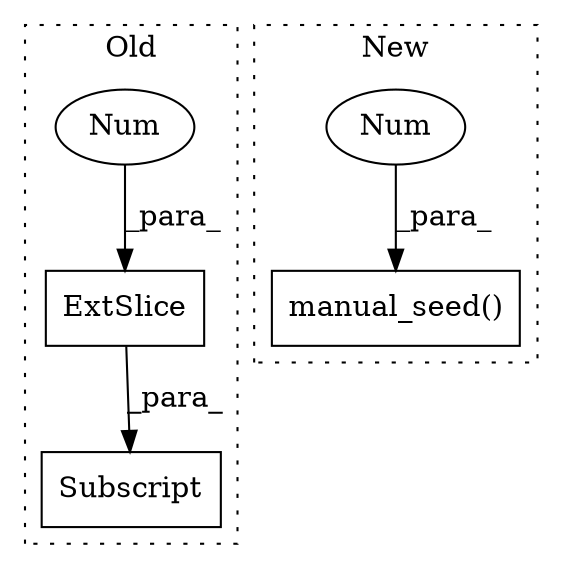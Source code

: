 digraph G {
subgraph cluster0 {
1 [label="ExtSlice" a="85" s="1237" l="4" shape="box"];
3 [label="Subscript" a="63" s="1237,0" l="10,0" shape="box"];
4 [label="Num" a="76" s="1245" l="1" shape="ellipse"];
label = "Old";
style="dotted";
}
subgraph cluster1 {
2 [label="manual_seed()" a="75" s="1274,1298" l="23,1" shape="box"];
5 [label="Num" a="76" s="1297" l="1" shape="ellipse"];
label = "New";
style="dotted";
}
1 -> 3 [label="_para_"];
4 -> 1 [label="_para_"];
5 -> 2 [label="_para_"];
}